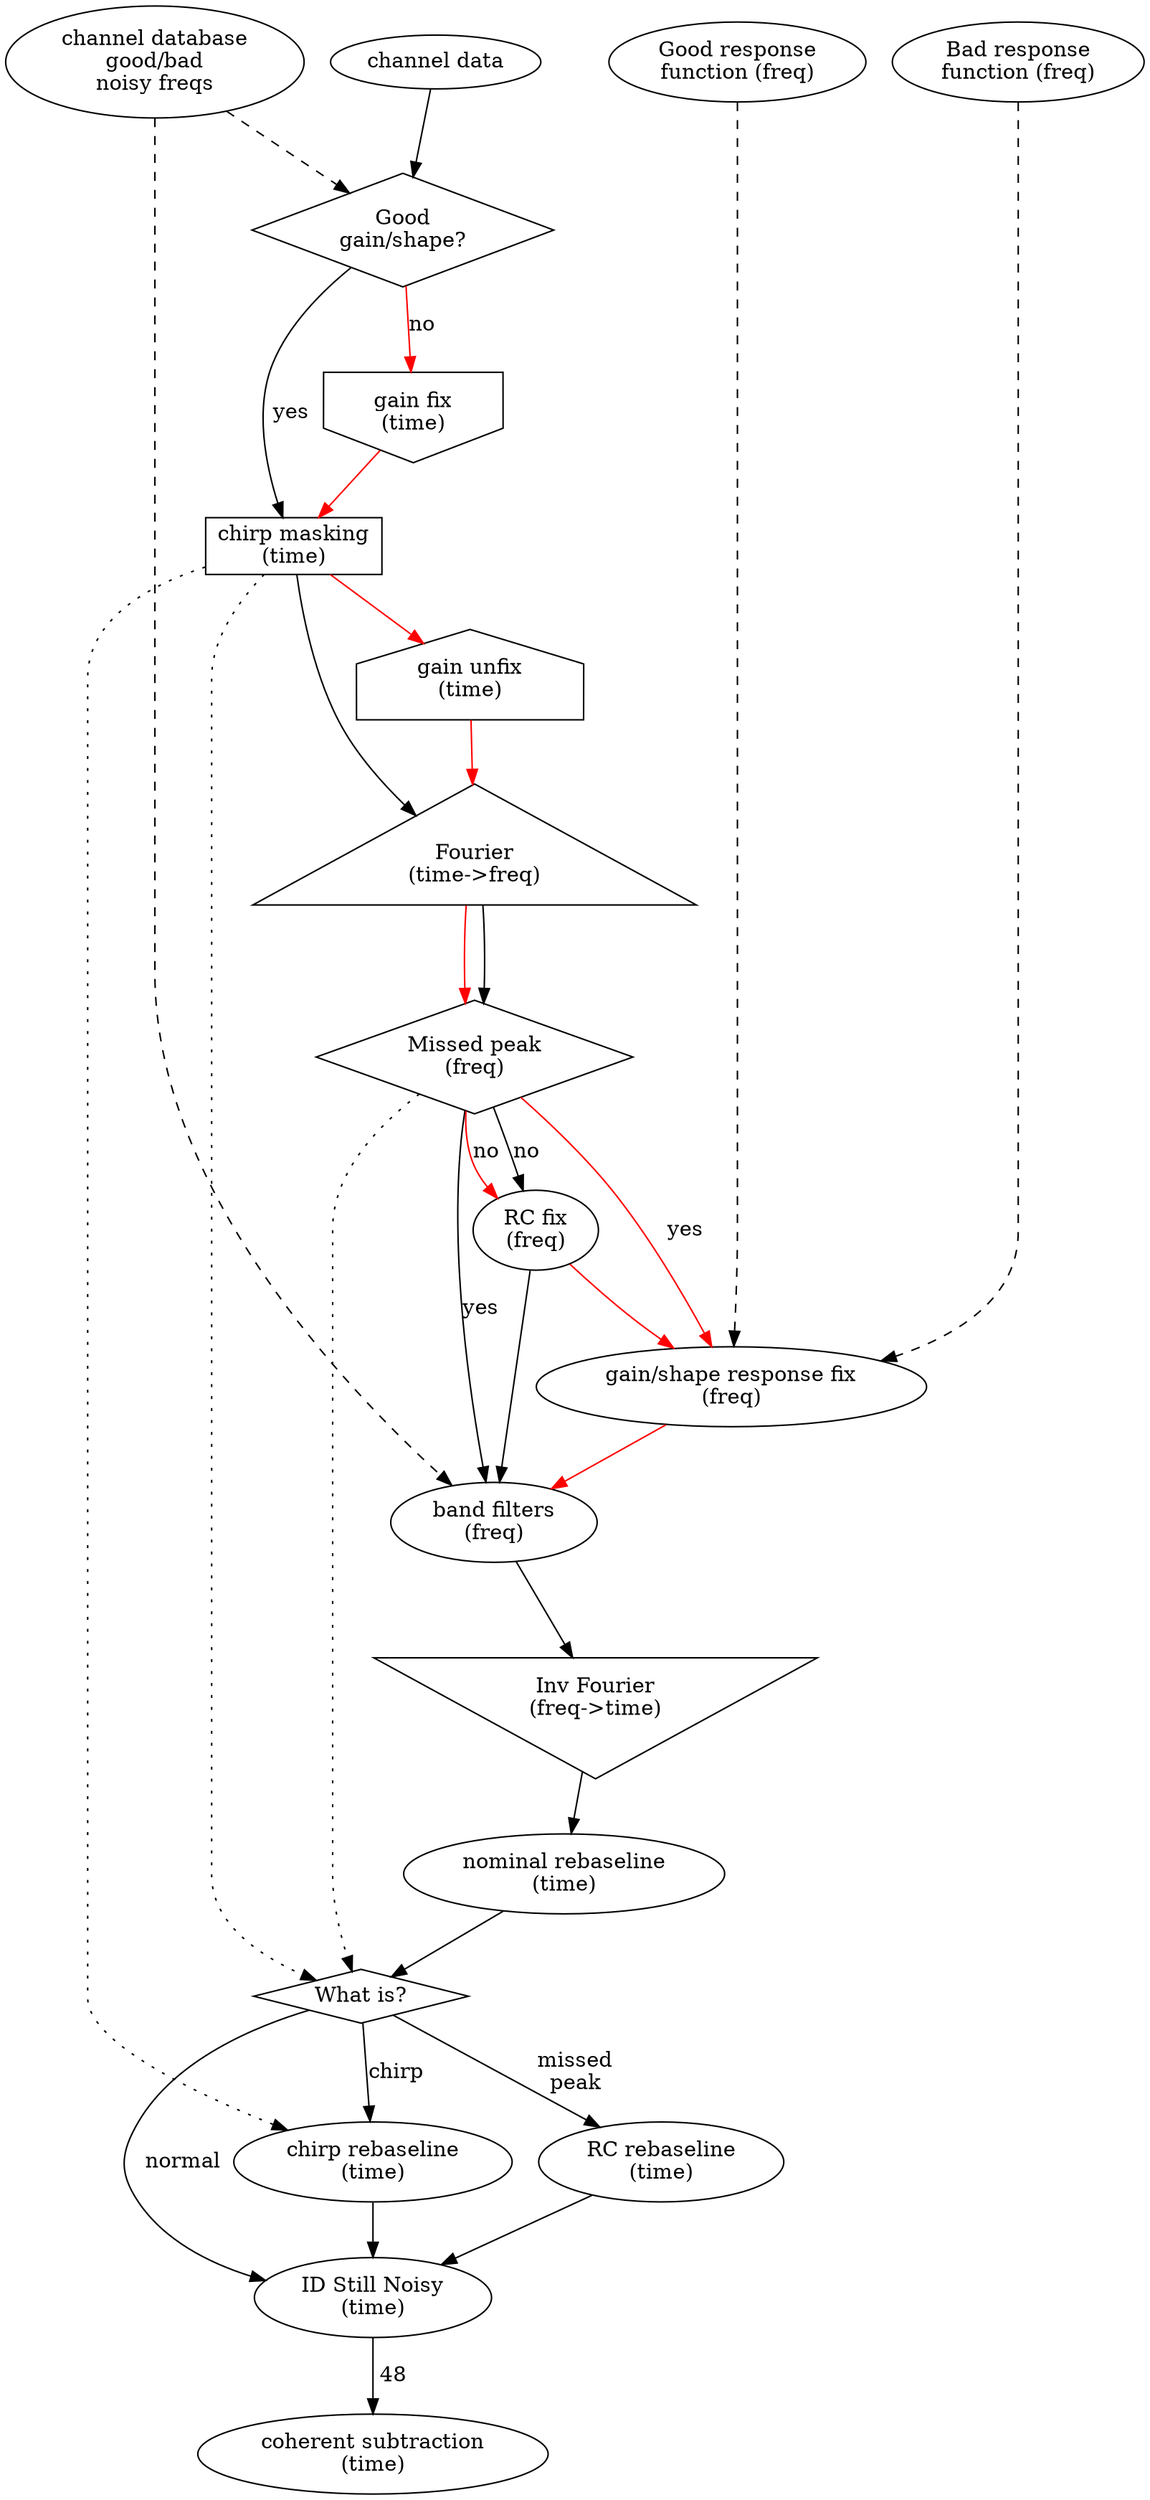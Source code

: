 digraph pipeline {
        chdb[label="channel database\ngood/bad\nnoisy freqs"];

	start[label="channel data"];
	
	{rank=same;
		chdb;
		start;
		goodres;
		badres}

	config[label="Good\ngain/shape?",shape=diamond];


        gaincor[label="gain fix\n(time)",shape=invhouse];
        invgaincor[label="gain unfix\n(time)",shape=house];
        gainshapecor[label="gain/shape response fix\n(freq)"];
        bandfilt[label="band filters\n(freq)"];
	dft[label="Fourier\n(time->freq)",shape=triangle];
        idrc[label="Missed peak\n(freq)",shape=diamond];
	rcfix[label="RC fix\n(freq)"];
	idft[label="Inv Fourier\n(freq->time)",shape=invtriangle];
        chirp[label="chirp masking\n(time)",shape=box];
	baseline[label="nominal rebaseline\n(time)"];
	whatis[label="What is?",shape=diamond]
	chirpbaseline[label="chirp rebaseline\n(time)"];
	rcbaseline[label="RC rebaseline\n(time)"];

	badres[label="Bad response\nfunction (freq)"];
	goodres[label="Good response\nfunction (freq)"];

	noisy[label="ID Still Noisy\n(time)"];
	coherent[label="coherent subtraction\n(time)"];
	
	chdb->bandfilt[style=dashed];
	chdb->config[style=dashed];
	
	
	start->config;
	config->gaincor[label="no",color=red];
	gaincor->chirp->invgaincor[color=red];
	config->chirp[label="yes"];	


        invgaincor->dft->idrc[color=red];
        chirp->dft->idrc;	


	idrc->rcfix[label="no",color=black];
	idrc->rcfix[label="no",color=red];
	idrc->bandfilt[label="yes",color=black];
	idrc->gainshapecor[label="yes",color=red];


	rcfix->bandfilt->idft->baseline[color=black];
	rcfix->gainshapecor->bandfilt[color=red];

	badres->gainshapecor[style=dashed];
	goodres->gainshapecor[style=dashed];
	baseline->whatis;
	whatis->chirpbaseline[label="chirp"];
	chirpbaseline->noisy;
	whatis->rcbaseline[label="missed\npeak"];
	rcbaseline->noisy;
	whatis->noisy[label=" normal"];

	noisy->coherent[label=" 48"];
	
	chirp->chirpbaseline[style=dotted];
	chirp->whatis[style=dotted];
	idrc->whatis[style=dotted];
}
